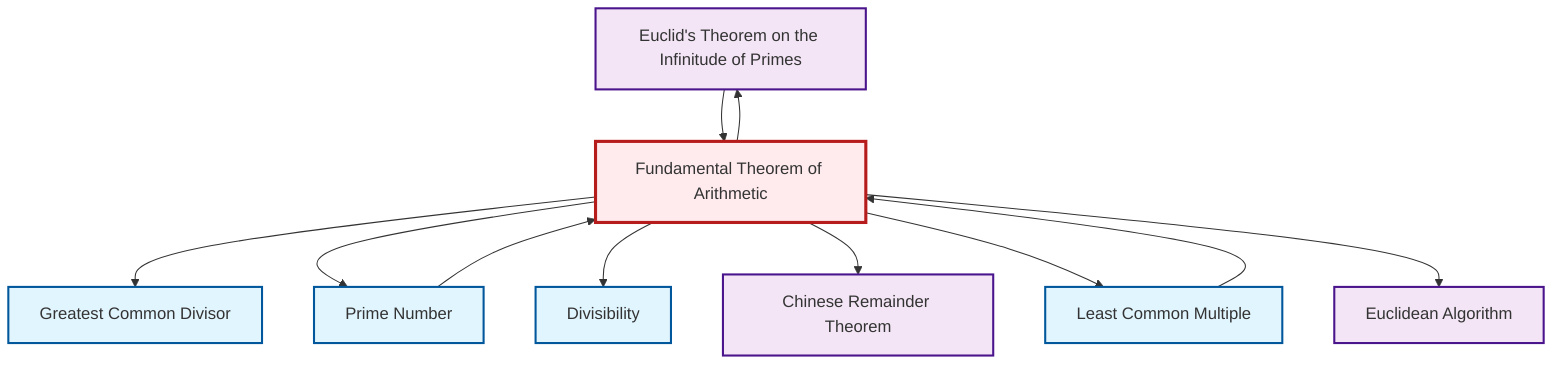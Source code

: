 graph TD
    classDef definition fill:#e1f5fe,stroke:#01579b,stroke-width:2px
    classDef theorem fill:#f3e5f5,stroke:#4a148c,stroke-width:2px
    classDef axiom fill:#fff3e0,stroke:#e65100,stroke-width:2px
    classDef example fill:#e8f5e9,stroke:#1b5e20,stroke-width:2px
    classDef current fill:#ffebee,stroke:#b71c1c,stroke-width:3px
    thm-euclid-infinitude-primes["Euclid's Theorem on the Infinitude of Primes"]:::theorem
    def-prime["Prime Number"]:::definition
    thm-euclidean-algorithm["Euclidean Algorithm"]:::theorem
    def-divisibility["Divisibility"]:::definition
    def-gcd["Greatest Common Divisor"]:::definition
    def-lcm["Least Common Multiple"]:::definition
    thm-fundamental-arithmetic["Fundamental Theorem of Arithmetic"]:::theorem
    thm-chinese-remainder["Chinese Remainder Theorem"]:::theorem
    thm-fundamental-arithmetic --> def-gcd
    thm-euclid-infinitude-primes --> thm-fundamental-arithmetic
    thm-fundamental-arithmetic --> def-prime
    thm-fundamental-arithmetic --> def-divisibility
    def-lcm --> thm-fundamental-arithmetic
    thm-fundamental-arithmetic --> thm-euclid-infinitude-primes
    thm-fundamental-arithmetic --> thm-chinese-remainder
    def-prime --> thm-fundamental-arithmetic
    thm-fundamental-arithmetic --> def-lcm
    thm-fundamental-arithmetic --> thm-euclidean-algorithm
    class thm-fundamental-arithmetic current